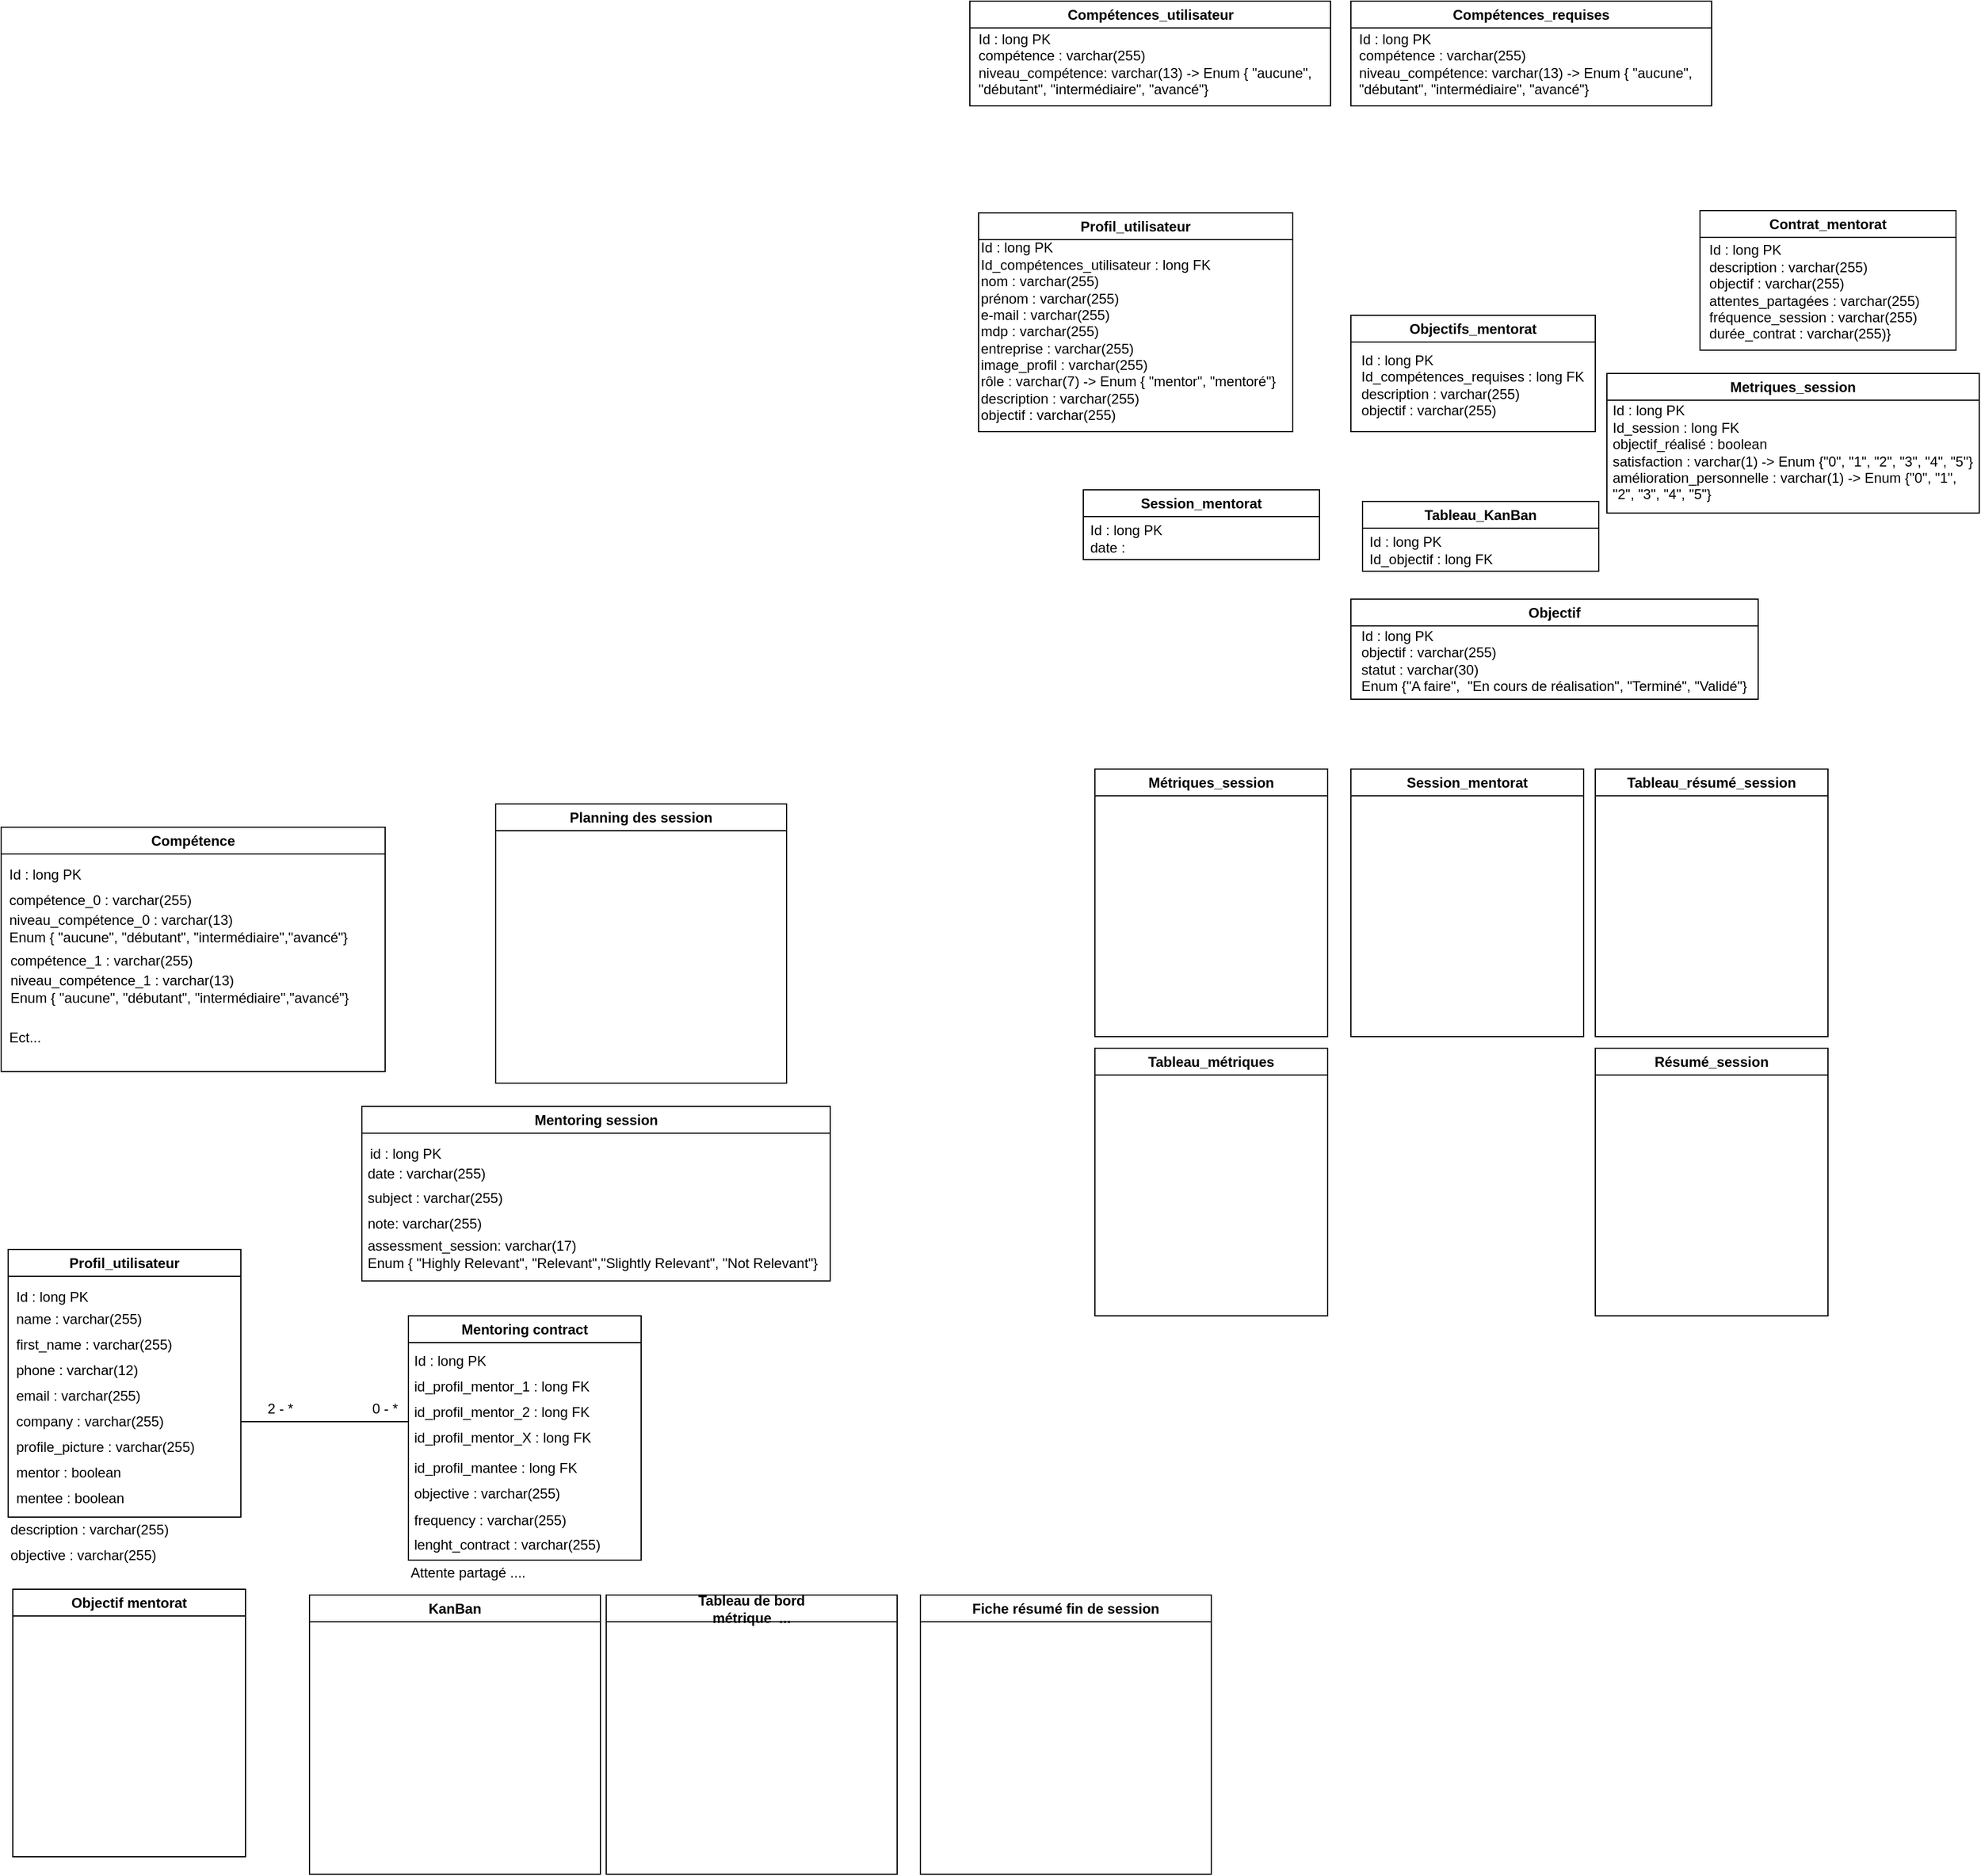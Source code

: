 <mxfile version="21.3.8" type="github">
  <diagram name="Page-1" id="noyESsa5x7OZtrXB0dku">
    <mxGraphModel dx="734" dy="1365" grid="1" gridSize="10" guides="1" tooltips="1" connect="1" arrows="1" fold="1" page="1" pageScale="1" pageWidth="850" pageHeight="1100" math="0" shadow="0">
      <root>
        <mxCell id="0" />
        <mxCell id="1" parent="0" />
        <mxCell id="ySawiuW3Pd_YH2mreCDn-5" value="Mentoring session" style="swimlane;whiteSpace=wrap;html=1;startSize=23;" parent="1" vertex="1">
          <mxGeometry x="310" y="20" width="402.5" height="150" as="geometry" />
        </mxCell>
        <mxCell id="ySawiuW3Pd_YH2mreCDn-29" value="&lt;span style=&quot;background-color: initial;&quot;&gt;id : long PK&lt;/span&gt;" style="text;html=1;strokeColor=none;fillColor=none;align=left;verticalAlign=middle;whiteSpace=wrap;rounded=0;fontStyle=0" parent="ySawiuW3Pd_YH2mreCDn-5" vertex="1">
          <mxGeometry x="5" y="30" width="195" height="22" as="geometry" />
        </mxCell>
        <mxCell id="ySawiuW3Pd_YH2mreCDn-30" value="&lt;span style=&quot;background-color: initial;&quot;&gt;date :&amp;nbsp;&lt;/span&gt;varchar(255)" style="text;html=1;strokeColor=none;fillColor=none;align=left;verticalAlign=middle;whiteSpace=wrap;rounded=0;fontStyle=0" parent="ySawiuW3Pd_YH2mreCDn-5" vertex="1">
          <mxGeometry x="2.5" y="47" width="195" height="22" as="geometry" />
        </mxCell>
        <mxCell id="ySawiuW3Pd_YH2mreCDn-142" value="&lt;span style=&quot;background-color: initial;&quot;&gt;subject :&amp;nbsp;&lt;/span&gt;varchar(255)" style="text;html=1;strokeColor=none;fillColor=none;align=left;verticalAlign=middle;whiteSpace=wrap;rounded=0;fontStyle=0" parent="ySawiuW3Pd_YH2mreCDn-5" vertex="1">
          <mxGeometry x="2.5" y="68" width="195" height="22" as="geometry" />
        </mxCell>
        <mxCell id="ySawiuW3Pd_YH2mreCDn-155" value="&lt;span style=&quot;background-color: initial;&quot;&gt;note:&amp;nbsp;&lt;/span&gt;varchar(255)" style="text;html=1;strokeColor=none;fillColor=none;align=left;verticalAlign=middle;whiteSpace=wrap;rounded=0;fontStyle=0" parent="ySawiuW3Pd_YH2mreCDn-5" vertex="1">
          <mxGeometry x="2.5" y="90" width="195" height="22" as="geometry" />
        </mxCell>
        <mxCell id="ySawiuW3Pd_YH2mreCDn-156" value="&lt;span style=&quot;background-color: initial;&quot;&gt;assessment_session:&amp;nbsp;&lt;/span&gt;varchar(17)&lt;br&gt;Enum { &quot;Highly Relevant&quot;, &quot;Relevant&quot;,&quot;Slightly Relevant&quot;, &quot;Not Relevant&quot;&lt;span style=&quot;background-color: initial;&quot;&gt;}&lt;/span&gt;" style="text;html=1;strokeColor=none;fillColor=none;align=left;verticalAlign=middle;whiteSpace=wrap;rounded=0;fontStyle=0" parent="ySawiuW3Pd_YH2mreCDn-5" vertex="1">
          <mxGeometry x="2.5" y="112" width="397.5" height="30" as="geometry" />
        </mxCell>
        <mxCell id="ySawiuW3Pd_YH2mreCDn-11" value="Mentoring contract" style="swimlane;whiteSpace=wrap;html=1;startSize=23;" parent="1" vertex="1">
          <mxGeometry x="350" y="200" width="200" height="210" as="geometry" />
        </mxCell>
        <mxCell id="ySawiuW3Pd_YH2mreCDn-13" value="objective&lt;span style=&quot;background-color: initial;&quot;&gt;&amp;nbsp;: varchar(255)&lt;/span&gt;" style="text;html=1;strokeColor=none;fillColor=none;align=left;verticalAlign=middle;whiteSpace=wrap;rounded=0;fontStyle=0" parent="ySawiuW3Pd_YH2mreCDn-11" vertex="1">
          <mxGeometry x="2.5" y="142" width="195" height="22" as="geometry" />
        </mxCell>
        <mxCell id="ySawiuW3Pd_YH2mreCDn-19" value="id_profil_mentor_1 : long FK" style="text;html=1;strokeColor=none;fillColor=none;align=left;verticalAlign=middle;whiteSpace=wrap;rounded=0;fontStyle=0" parent="ySawiuW3Pd_YH2mreCDn-11" vertex="1">
          <mxGeometry x="2.5" y="50" width="195" height="22" as="geometry" />
        </mxCell>
        <mxCell id="ySawiuW3Pd_YH2mreCDn-21" value="&lt;span style=&quot;background-color: initial;&quot;&gt;Id : long PK&lt;/span&gt;" style="text;html=1;strokeColor=none;fillColor=none;align=left;verticalAlign=middle;whiteSpace=wrap;rounded=0;fontStyle=0" parent="ySawiuW3Pd_YH2mreCDn-11" vertex="1">
          <mxGeometry x="2.5" y="28" width="195" height="22" as="geometry" />
        </mxCell>
        <mxCell id="ySawiuW3Pd_YH2mreCDn-27" value="id_profil_mantee : long FK" style="text;html=1;strokeColor=none;fillColor=none;align=left;verticalAlign=middle;whiteSpace=wrap;rounded=0;fontStyle=0" parent="ySawiuW3Pd_YH2mreCDn-11" vertex="1">
          <mxGeometry x="2.5" y="120" width="195" height="22" as="geometry" />
        </mxCell>
        <mxCell id="ySawiuW3Pd_YH2mreCDn-28" value="frequency : varchar(255)" style="text;html=1;strokeColor=none;fillColor=none;align=left;verticalAlign=middle;whiteSpace=wrap;rounded=0;fontStyle=0" parent="ySawiuW3Pd_YH2mreCDn-11" vertex="1">
          <mxGeometry x="2.5" y="165" width="195" height="21" as="geometry" />
        </mxCell>
        <mxCell id="ySawiuW3Pd_YH2mreCDn-181" value="lenght_contract : varchar(255)" style="text;html=1;strokeColor=none;fillColor=none;align=left;verticalAlign=middle;whiteSpace=wrap;rounded=0;fontStyle=0" parent="ySawiuW3Pd_YH2mreCDn-11" vertex="1">
          <mxGeometry x="2.5" y="186" width="195" height="21" as="geometry" />
        </mxCell>
        <mxCell id="ySawiuW3Pd_YH2mreCDn-197" value="id_profil_mentor_2 : long FK" style="text;html=1;strokeColor=none;fillColor=none;align=left;verticalAlign=middle;whiteSpace=wrap;rounded=0;fontStyle=0" parent="ySawiuW3Pd_YH2mreCDn-11" vertex="1">
          <mxGeometry x="2.5" y="72" width="195" height="22" as="geometry" />
        </mxCell>
        <mxCell id="ySawiuW3Pd_YH2mreCDn-198" value="id_profil_mentor_X : long FK" style="text;html=1;strokeColor=none;fillColor=none;align=left;verticalAlign=middle;whiteSpace=wrap;rounded=0;fontStyle=0" parent="ySawiuW3Pd_YH2mreCDn-11" vertex="1">
          <mxGeometry x="2.5" y="94" width="195" height="22" as="geometry" />
        </mxCell>
        <mxCell id="ySawiuW3Pd_YH2mreCDn-93" value="Tableau de bord&lt;br&gt;métrique&amp;nbsp; ..." style="swimlane;whiteSpace=wrap;html=1;" parent="1" vertex="1">
          <mxGeometry x="520" y="440" width="250" height="240" as="geometry">
            <mxRectangle x="370" y="450" width="130" height="40" as="alternateBounds" />
          </mxGeometry>
        </mxCell>
        <mxCell id="ySawiuW3Pd_YH2mreCDn-129" value="Compétence" style="swimlane;whiteSpace=wrap;html=1;" parent="1" vertex="1">
          <mxGeometry y="-220" width="330" height="210" as="geometry" />
        </mxCell>
        <mxCell id="ySawiuW3Pd_YH2mreCDn-130" value="Id : long PK" style="text;html=1;strokeColor=none;fillColor=none;align=left;verticalAlign=middle;whiteSpace=wrap;rounded=0;fontStyle=0" parent="ySawiuW3Pd_YH2mreCDn-129" vertex="1">
          <mxGeometry x="5" y="30" width="115" height="22" as="geometry" />
        </mxCell>
        <mxCell id="ySawiuW3Pd_YH2mreCDn-132" value="compétence_0 : varchar(255)" style="text;html=1;strokeColor=none;fillColor=none;align=left;verticalAlign=middle;whiteSpace=wrap;rounded=0;fontStyle=0" parent="ySawiuW3Pd_YH2mreCDn-129" vertex="1">
          <mxGeometry x="5" y="52" width="175" height="22" as="geometry" />
        </mxCell>
        <mxCell id="ySawiuW3Pd_YH2mreCDn-133" value="niveau_compétence_0 : varchar(13) &lt;br&gt;Enum { &quot;aucune&quot;, &quot;débutant&quot;, &quot;intermédiaire&quot;,&quot;avancé&quot;}" style="text;html=1;strokeColor=none;fillColor=none;align=left;verticalAlign=middle;whiteSpace=wrap;rounded=0;fontStyle=0" parent="ySawiuW3Pd_YH2mreCDn-129" vertex="1">
          <mxGeometry x="5" y="74" width="325" height="26" as="geometry" />
        </mxCell>
        <mxCell id="ySawiuW3Pd_YH2mreCDn-137" value="Ect..." style="text;html=1;strokeColor=none;fillColor=none;align=left;verticalAlign=middle;whiteSpace=wrap;rounded=0;fontStyle=0" parent="ySawiuW3Pd_YH2mreCDn-129" vertex="1">
          <mxGeometry x="5" y="170" width="175" height="22" as="geometry" />
        </mxCell>
        <mxCell id="ySawiuW3Pd_YH2mreCDn-194" value="" style="endArrow=none;html=1;rounded=0;spacing=0;entryX=1;entryY=0.5;entryDx=0;entryDy=0;" parent="1" edge="1" target="4aoceYNehT1nNi53uhLn-13">
          <mxGeometry width="50" height="50" relative="1" as="geometry">
            <mxPoint x="350" y="291" as="sourcePoint" />
            <mxPoint x="220" y="291" as="targetPoint" />
          </mxGeometry>
        </mxCell>
        <mxCell id="ySawiuW3Pd_YH2mreCDn-195" value="0 - *" style="text;html=1;strokeColor=none;fillColor=none;align=center;verticalAlign=middle;whiteSpace=wrap;rounded=0;spacing=0;fontSize=12;labelPosition=center;verticalLabelPosition=middle;" parent="1" vertex="1">
          <mxGeometry x="320" y="270" width="20" height="20" as="geometry" />
        </mxCell>
        <mxCell id="ySawiuW3Pd_YH2mreCDn-196" value="2 - *" style="text;html=1;strokeColor=none;fillColor=none;align=center;verticalAlign=middle;whiteSpace=wrap;rounded=0;spacing=0;fontSize=12;labelPosition=center;verticalLabelPosition=middle;" parent="1" vertex="1">
          <mxGeometry x="230" y="270" width="20" height="20" as="geometry" />
        </mxCell>
        <mxCell id="4aoceYNehT1nNi53uhLn-1" value="compétence_1 : varchar(255)" style="text;html=1;strokeColor=none;fillColor=none;align=left;verticalAlign=middle;whiteSpace=wrap;rounded=0;fontStyle=0" vertex="1" parent="1">
          <mxGeometry x="6" y="-116" width="175" height="22" as="geometry" />
        </mxCell>
        <mxCell id="4aoceYNehT1nNi53uhLn-2" value="niveau_compétence_1 : varchar(13) &lt;br&gt;Enum { &quot;aucune&quot;, &quot;débutant&quot;, &quot;intermédiaire&quot;,&quot;avancé&quot;}" style="text;html=1;strokeColor=none;fillColor=none;align=left;verticalAlign=middle;whiteSpace=wrap;rounded=0;fontStyle=0" vertex="1" parent="1">
          <mxGeometry x="6" y="-94" width="325" height="26" as="geometry" />
        </mxCell>
        <mxCell id="4aoceYNehT1nNi53uhLn-5" value="Profil_utilisateur" style="swimlane;whiteSpace=wrap;html=1;" vertex="1" parent="1">
          <mxGeometry x="6" y="143" width="200" height="230" as="geometry" />
        </mxCell>
        <mxCell id="4aoceYNehT1nNi53uhLn-6" value="Id : long PK" style="text;html=1;strokeColor=none;fillColor=none;align=left;verticalAlign=middle;whiteSpace=wrap;rounded=0;fontStyle=0" vertex="1" parent="4aoceYNehT1nNi53uhLn-5">
          <mxGeometry x="5" y="30" width="115" height="22" as="geometry" />
        </mxCell>
        <mxCell id="4aoceYNehT1nNi53uhLn-7" value="name : varchar(255)" style="text;html=1;strokeColor=none;fillColor=none;align=left;verticalAlign=middle;whiteSpace=wrap;rounded=0;fontStyle=0" vertex="1" parent="4aoceYNehT1nNi53uhLn-5">
          <mxGeometry x="5" y="49" width="125" height="22" as="geometry" />
        </mxCell>
        <mxCell id="4aoceYNehT1nNi53uhLn-8" value="first_name : varchar(255)" style="text;html=1;strokeColor=none;fillColor=none;align=left;verticalAlign=middle;whiteSpace=wrap;rounded=0;fontStyle=0" vertex="1" parent="4aoceYNehT1nNi53uhLn-5">
          <mxGeometry x="5" y="71" width="195" height="22" as="geometry" />
        </mxCell>
        <mxCell id="4aoceYNehT1nNi53uhLn-9" value="phone : varchar(12)" style="text;html=1;strokeColor=none;fillColor=none;align=left;verticalAlign=middle;whiteSpace=wrap;rounded=0;fontStyle=0" vertex="1" parent="4aoceYNehT1nNi53uhLn-5">
          <mxGeometry x="5" y="93" width="195" height="22" as="geometry" />
        </mxCell>
        <mxCell id="4aoceYNehT1nNi53uhLn-10" value="email : varchar(255)" style="text;html=1;strokeColor=none;fillColor=none;align=left;verticalAlign=middle;whiteSpace=wrap;rounded=0;fontStyle=0" vertex="1" parent="4aoceYNehT1nNi53uhLn-5">
          <mxGeometry x="5" y="115" width="195" height="22" as="geometry" />
        </mxCell>
        <mxCell id="4aoceYNehT1nNi53uhLn-11" value="&lt;span style=&quot;background-color: initial;&quot;&gt;mentor : boolean&lt;/span&gt;" style="text;html=1;strokeColor=none;fillColor=none;align=left;verticalAlign=middle;whiteSpace=wrap;rounded=0;fontStyle=0" vertex="1" parent="4aoceYNehT1nNi53uhLn-5">
          <mxGeometry x="5" y="181" width="195" height="22" as="geometry" />
        </mxCell>
        <mxCell id="4aoceYNehT1nNi53uhLn-12" value="&lt;span style=&quot;background-color: initial;&quot;&gt;mentee : boolean&lt;/span&gt;" style="text;html=1;strokeColor=none;fillColor=none;align=left;verticalAlign=middle;whiteSpace=wrap;rounded=0;fontStyle=0" vertex="1" parent="4aoceYNehT1nNi53uhLn-5">
          <mxGeometry x="5" y="203" width="195" height="22" as="geometry" />
        </mxCell>
        <mxCell id="4aoceYNehT1nNi53uhLn-13" value="&lt;span style=&quot;background-color: initial;&quot;&gt;company : varchar(255)&lt;/span&gt;" style="text;html=1;strokeColor=none;fillColor=none;align=left;verticalAlign=middle;whiteSpace=wrap;rounded=0;fontStyle=0" vertex="1" parent="4aoceYNehT1nNi53uhLn-5">
          <mxGeometry x="5" y="137" width="195" height="22" as="geometry" />
        </mxCell>
        <mxCell id="4aoceYNehT1nNi53uhLn-14" value="profile_picture : varchar(255)" style="text;html=1;strokeColor=none;fillColor=none;align=left;verticalAlign=middle;whiteSpace=wrap;rounded=0;fontStyle=0" vertex="1" parent="4aoceYNehT1nNi53uhLn-5">
          <mxGeometry x="5" y="159" width="175" height="22" as="geometry" />
        </mxCell>
        <mxCell id="4aoceYNehT1nNi53uhLn-15" value="Fiche résumé fin de session" style="swimlane;whiteSpace=wrap;html=1;" vertex="1" parent="1">
          <mxGeometry x="790" y="440" width="250" height="240" as="geometry">
            <mxRectangle x="370" y="450" width="130" height="40" as="alternateBounds" />
          </mxGeometry>
        </mxCell>
        <mxCell id="ySawiuW3Pd_YH2mreCDn-154" value="objective : varchar(255)" style="text;html=1;strokeColor=none;fillColor=none;align=left;verticalAlign=middle;whiteSpace=wrap;rounded=0;fontStyle=0" parent="1" vertex="1">
          <mxGeometry x="6" y="395" width="175" height="22" as="geometry" />
        </mxCell>
        <mxCell id="ySawiuW3Pd_YH2mreCDn-153" value="description : varchar(255)" style="text;html=1;strokeColor=none;fillColor=none;align=left;verticalAlign=middle;whiteSpace=wrap;rounded=0;fontStyle=0" parent="1" vertex="1">
          <mxGeometry x="6" y="373" width="175" height="22" as="geometry" />
        </mxCell>
        <mxCell id="4aoceYNehT1nNi53uhLn-16" value="Attente partagé ...." style="text;html=1;strokeColor=none;fillColor=none;align=left;verticalAlign=middle;whiteSpace=wrap;rounded=0;fontStyle=0" vertex="1" parent="1">
          <mxGeometry x="350" y="410" width="195" height="21" as="geometry" />
        </mxCell>
        <mxCell id="4aoceYNehT1nNi53uhLn-17" value="KanBan" style="swimlane;whiteSpace=wrap;html=1;" vertex="1" parent="1">
          <mxGeometry x="265" y="440" width="250" height="240" as="geometry">
            <mxRectangle x="370" y="450" width="130" height="40" as="alternateBounds" />
          </mxGeometry>
        </mxCell>
        <mxCell id="4aoceYNehT1nNi53uhLn-18" value="Planning des session" style="swimlane;whiteSpace=wrap;html=1;" vertex="1" parent="1">
          <mxGeometry x="425" y="-240" width="250" height="240" as="geometry">
            <mxRectangle x="370" y="450" width="130" height="40" as="alternateBounds" />
          </mxGeometry>
        </mxCell>
        <mxCell id="4aoceYNehT1nNi53uhLn-19" value="Objectif mentorat" style="swimlane;whiteSpace=wrap;html=1;" vertex="1" parent="1">
          <mxGeometry x="10" y="435" width="200" height="230" as="geometry" />
        </mxCell>
        <mxCell id="4aoceYNehT1nNi53uhLn-30" value="Profil_utilisateur" style="swimlane;whiteSpace=wrap;html=1;" vertex="1" parent="1">
          <mxGeometry x="840" y="-748" width="270" height="188" as="geometry" />
        </mxCell>
        <mxCell id="4aoceYNehT1nNi53uhLn-52" value="Id : long PK&lt;br&gt;Id_compétences_utilisateur : long FK&lt;br&gt;nom : varchar(255)&lt;br&gt;prénom : varchar(255)&lt;br&gt;e-mail : varchar(255)&lt;br&gt;mdp : varchar(255)&lt;br&gt;entreprise : varchar(255)&lt;br&gt;image_profil : varchar(255)&lt;br&gt;rôle : varchar(7) -&amp;gt; Enum { &quot;mentor&quot;, &quot;mentoré&quot;}&lt;br&gt;description : varchar(255)&lt;br&gt;objectif : varchar(255)" style="text;html=1;strokeColor=none;fillColor=none;align=left;verticalAlign=middle;whiteSpace=wrap;rounded=1;fontStyle=0" vertex="1" parent="4aoceYNehT1nNi53uhLn-30">
          <mxGeometry y="24" width="260" height="155" as="geometry" />
        </mxCell>
        <mxCell id="4aoceYNehT1nNi53uhLn-40" value="Objectifs_mentorat" style="swimlane;whiteSpace=wrap;html=1;" vertex="1" parent="1">
          <mxGeometry x="1160" y="-660" width="210" height="100" as="geometry" />
        </mxCell>
        <mxCell id="4aoceYNehT1nNi53uhLn-65" value="Id : long PK&lt;br&gt;Id_compétences_requises : long FK&lt;br&gt;description : varchar(255)&lt;br&gt;objectif : varchar(255)" style="text;html=1;strokeColor=none;fillColor=none;align=left;verticalAlign=middle;whiteSpace=wrap;rounded=1;fontStyle=0" vertex="1" parent="4aoceYNehT1nNi53uhLn-40">
          <mxGeometry x="7" y="25" width="203" height="70" as="geometry" />
        </mxCell>
        <mxCell id="4aoceYNehT1nNi53uhLn-41" value="Contrat_mentorat" style="swimlane;whiteSpace=wrap;html=1;" vertex="1" parent="1">
          <mxGeometry x="1460" y="-750" width="220" height="120" as="geometry" />
        </mxCell>
        <mxCell id="4aoceYNehT1nNi53uhLn-86" value="Id : long PK&lt;br&gt;description : varchar(255)&lt;br&gt;objectif : varchar(255)&lt;br&gt;attentes_partagées : varchar(255)&lt;br&gt;fréquence_session : varchar(255)&lt;br&gt;durée_contrat : varchar(255)}" style="text;html=1;strokeColor=none;fillColor=none;align=left;verticalAlign=middle;whiteSpace=wrap;rounded=1;fontStyle=0" vertex="1" parent="4aoceYNehT1nNi53uhLn-41">
          <mxGeometry x="6" y="25" width="200" height="90" as="geometry" />
        </mxCell>
        <mxCell id="4aoceYNehT1nNi53uhLn-43" value="Session_mentorat" style="swimlane;whiteSpace=wrap;html=1;startSize=23;" vertex="1" parent="1">
          <mxGeometry x="930" y="-510" width="203" height="60" as="geometry" />
        </mxCell>
        <mxCell id="4aoceYNehT1nNi53uhLn-90" value="Id : long PK&lt;br&gt;date :&amp;nbsp;" style="text;html=1;strokeColor=none;fillColor=none;align=left;verticalAlign=middle;whiteSpace=wrap;rounded=1;fontStyle=0" vertex="1" parent="4aoceYNehT1nNi53uhLn-43">
          <mxGeometry x="3.5" y="27" width="203" height="30" as="geometry" />
        </mxCell>
        <mxCell id="4aoceYNehT1nNi53uhLn-44" value="Metriques_session" style="swimlane;whiteSpace=wrap;html=1;" vertex="1" parent="1">
          <mxGeometry x="1380" y="-610" width="320" height="120" as="geometry" />
        </mxCell>
        <mxCell id="4aoceYNehT1nNi53uhLn-45" value="Métriques_session" style="swimlane;whiteSpace=wrap;html=1;" vertex="1" parent="1">
          <mxGeometry x="940" y="-270" width="200" height="230" as="geometry" />
        </mxCell>
        <mxCell id="4aoceYNehT1nNi53uhLn-46" value="Session_mentorat" style="swimlane;whiteSpace=wrap;html=1;" vertex="1" parent="1">
          <mxGeometry x="1160" y="-270" width="200" height="230" as="geometry" />
        </mxCell>
        <mxCell id="4aoceYNehT1nNi53uhLn-48" value="Tableau_résumé_session" style="swimlane;whiteSpace=wrap;html=1;" vertex="1" parent="1">
          <mxGeometry x="1370" y="-270" width="200" height="230" as="geometry" />
        </mxCell>
        <mxCell id="4aoceYNehT1nNi53uhLn-49" value="Tableau_métriques" style="swimlane;whiteSpace=wrap;html=1;" vertex="1" parent="1">
          <mxGeometry x="940" y="-30" width="200" height="230" as="geometry" />
        </mxCell>
        <mxCell id="4aoceYNehT1nNi53uhLn-50" value="Résumé_session" style="swimlane;whiteSpace=wrap;html=1;" vertex="1" parent="1">
          <mxGeometry x="1370" y="-30" width="200" height="230" as="geometry" />
        </mxCell>
        <mxCell id="4aoceYNehT1nNi53uhLn-66" value="Compétences_requises" style="swimlane;whiteSpace=wrap;html=1;" vertex="1" parent="1">
          <mxGeometry x="1160" y="-930" width="310" height="90" as="geometry" />
        </mxCell>
        <mxCell id="4aoceYNehT1nNi53uhLn-67" value="Id : long PK&lt;br&gt;compétence : varchar(255)&lt;br&gt;niveau_compétence: varchar(13) -&amp;gt; Enum { &quot;aucune&quot;, &quot;débutant&quot;, &quot;intermédiaire&quot;, &quot;avancé&quot;}" style="text;html=1;strokeColor=none;fillColor=none;align=left;verticalAlign=middle;whiteSpace=wrap;rounded=1;fontStyle=0" vertex="1" parent="4aoceYNehT1nNi53uhLn-66">
          <mxGeometry x="5" y="24" width="330" height="60" as="geometry" />
        </mxCell>
        <mxCell id="4aoceYNehT1nNi53uhLn-88" value="Compétences_utilisateur" style="swimlane;whiteSpace=wrap;html=1;" vertex="1" parent="1">
          <mxGeometry x="832.5" y="-930" width="310" height="90" as="geometry" />
        </mxCell>
        <mxCell id="4aoceYNehT1nNi53uhLn-89" value="Id : long PK&lt;br&gt;compétence : varchar(255)&lt;br&gt;niveau_compétence: varchar(13) -&amp;gt; Enum { &quot;aucune&quot;, &quot;débutant&quot;, &quot;intermédiaire&quot;, &quot;avancé&quot;}" style="text;html=1;strokeColor=none;fillColor=none;align=left;verticalAlign=middle;whiteSpace=wrap;rounded=1;fontStyle=0" vertex="1" parent="4aoceYNehT1nNi53uhLn-88">
          <mxGeometry x="5" y="24" width="330" height="60" as="geometry" />
        </mxCell>
        <mxCell id="4aoceYNehT1nNi53uhLn-91" value="Objectif" style="swimlane;whiteSpace=wrap;html=1;" vertex="1" parent="1">
          <mxGeometry x="1160" y="-416" width="350" height="86" as="geometry" />
        </mxCell>
        <mxCell id="4aoceYNehT1nNi53uhLn-92" value="Id : long PK&lt;br&gt;objectif : varchar(255)&lt;br&gt;statut : varchar(30)&lt;br&gt;Enum {&quot;A faire&quot;,&amp;nbsp; &quot;En cours de réalisation&quot;, &quot;Terminé&quot;, &quot;Validé&quot;}&amp;nbsp;" style="text;html=1;strokeColor=none;fillColor=none;align=left;verticalAlign=middle;whiteSpace=wrap;rounded=1;fontStyle=0" vertex="1" parent="1">
          <mxGeometry x="1167" y="-389" width="353" height="52" as="geometry" />
        </mxCell>
        <mxCell id="4aoceYNehT1nNi53uhLn-96" value="Id : long PK&lt;br&gt;Id_session : long FK&lt;br&gt;objectif_réalisé : boolean&amp;nbsp;&lt;br&gt;satisfaction : varchar(1) -&amp;gt; Enum {&quot;0&quot;, &quot;1&quot;, &quot;2&quot;, &quot;3&quot;, &quot;4&quot;, &quot;5&quot;}&lt;br&gt;amélioration_personnelle : varchar(1)&amp;nbsp;-&amp;gt; Enum {&quot;0&quot;, &quot;1&quot;, &quot;2&quot;, &quot;3&quot;, &quot;4&quot;, &quot;5&quot;}" style="text;html=1;strokeColor=none;fillColor=none;align=left;verticalAlign=middle;whiteSpace=wrap;rounded=1;fontStyle=0" vertex="1" parent="1">
          <mxGeometry x="1383" y="-587" width="313" height="90" as="geometry" />
        </mxCell>
        <mxCell id="4aoceYNehT1nNi53uhLn-97" value="Tableau_KanBan" style="swimlane;whiteSpace=wrap;html=1;" vertex="1" parent="1">
          <mxGeometry x="1170" y="-500" width="203" height="60" as="geometry" />
        </mxCell>
        <mxCell id="4aoceYNehT1nNi53uhLn-98" value="Id : long PK&lt;br&gt;Id_objectif : long FK" style="text;html=1;strokeColor=none;fillColor=none;align=left;verticalAlign=middle;whiteSpace=wrap;rounded=1;fontStyle=0" vertex="1" parent="4aoceYNehT1nNi53uhLn-97">
          <mxGeometry x="3.5" y="27" width="203" height="30" as="geometry" />
        </mxCell>
      </root>
    </mxGraphModel>
  </diagram>
</mxfile>
